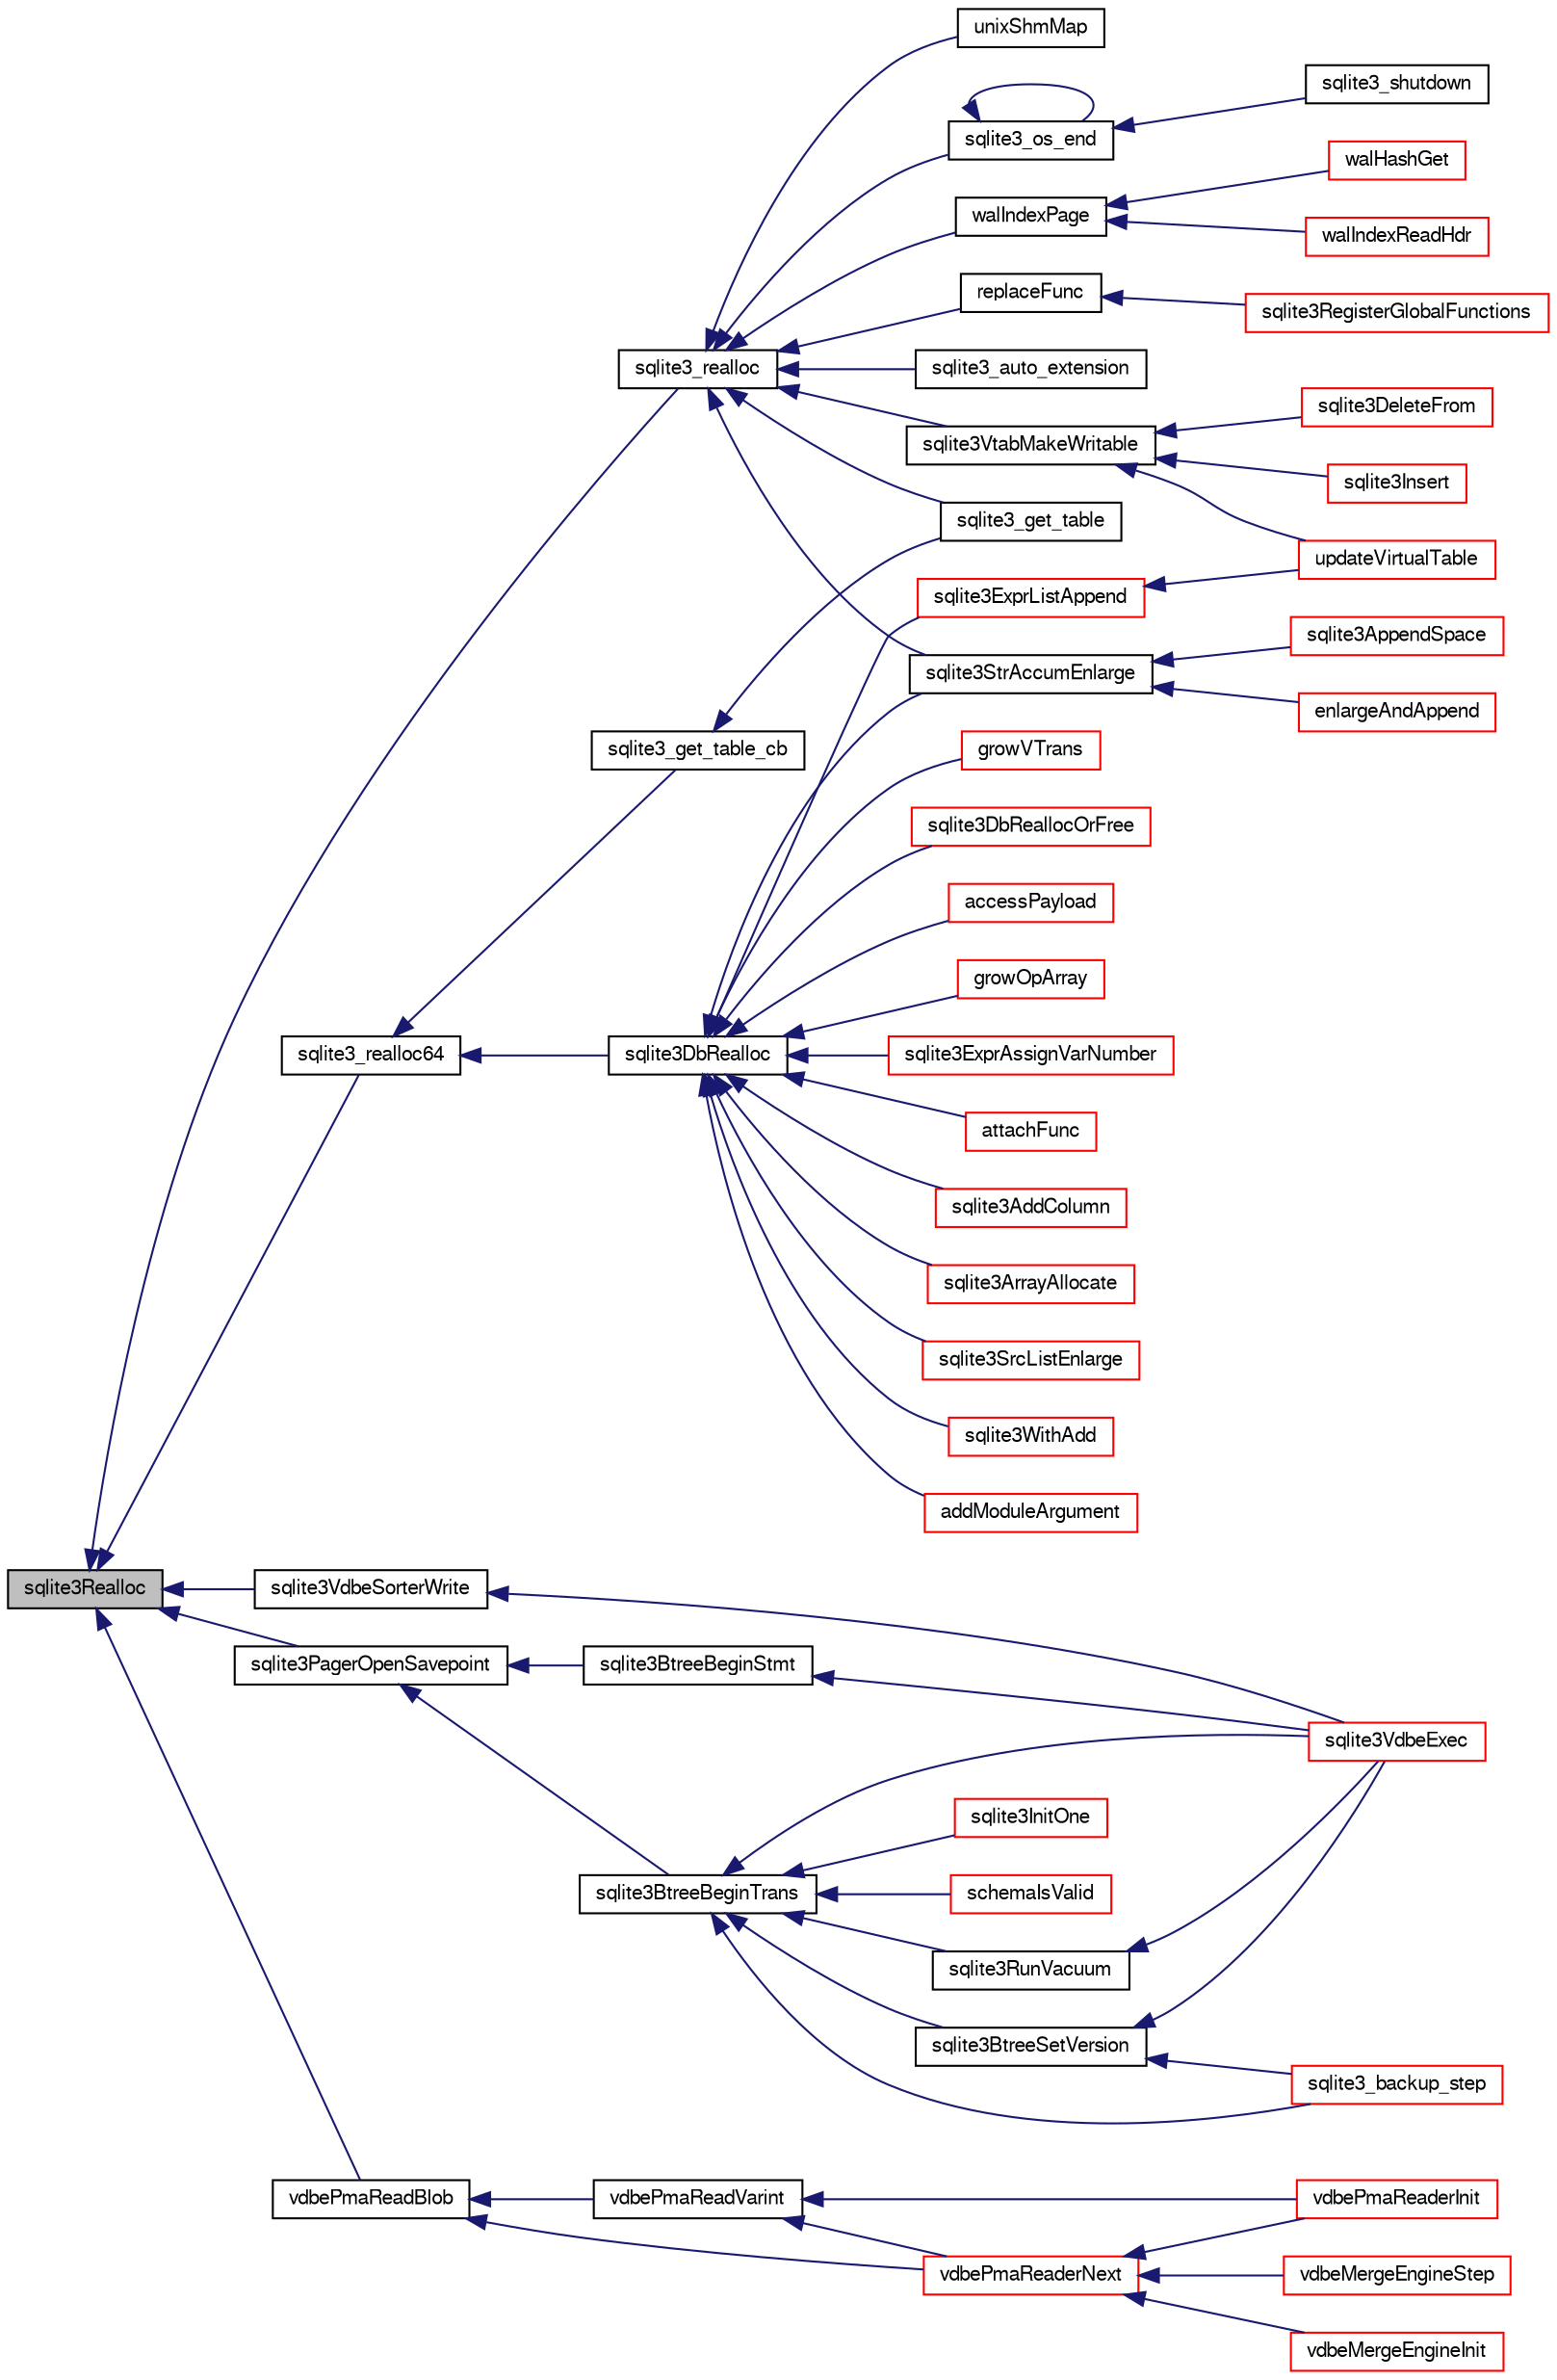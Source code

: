 digraph "sqlite3Realloc"
{
  edge [fontname="FreeSans",fontsize="10",labelfontname="FreeSans",labelfontsize="10"];
  node [fontname="FreeSans",fontsize="10",shape=record];
  rankdir="LR";
  Node667099 [label="sqlite3Realloc",height=0.2,width=0.4,color="black", fillcolor="grey75", style="filled", fontcolor="black"];
  Node667099 -> Node667100 [dir="back",color="midnightblue",fontsize="10",style="solid",fontname="FreeSans"];
  Node667100 [label="sqlite3_realloc",height=0.2,width=0.4,color="black", fillcolor="white", style="filled",URL="$sqlite3_8h.html#a627f0eeface58024ef47403d8cc76b35"];
  Node667100 -> Node667101 [dir="back",color="midnightblue",fontsize="10",style="solid",fontname="FreeSans"];
  Node667101 [label="sqlite3StrAccumEnlarge",height=0.2,width=0.4,color="black", fillcolor="white", style="filled",URL="$sqlite3_8c.html#a38976500a97c69d65086eeccca82dd96"];
  Node667101 -> Node667102 [dir="back",color="midnightblue",fontsize="10",style="solid",fontname="FreeSans"];
  Node667102 [label="sqlite3AppendSpace",height=0.2,width=0.4,color="red", fillcolor="white", style="filled",URL="$sqlite3_8c.html#aefd38a5afc0020d4a93855c3ee7c63a8"];
  Node667101 -> Node667963 [dir="back",color="midnightblue",fontsize="10",style="solid",fontname="FreeSans"];
  Node667963 [label="enlargeAndAppend",height=0.2,width=0.4,color="red", fillcolor="white", style="filled",URL="$sqlite3_8c.html#a25b21e61dc0883d849890eaa8a18088a"];
  Node667100 -> Node667534 [dir="back",color="midnightblue",fontsize="10",style="solid",fontname="FreeSans"];
  Node667534 [label="unixShmMap",height=0.2,width=0.4,color="black", fillcolor="white", style="filled",URL="$sqlite3_8c.html#aeaa77f0ab08a4f4ee5f86e8c9727e974"];
  Node667100 -> Node667388 [dir="back",color="midnightblue",fontsize="10",style="solid",fontname="FreeSans"];
  Node667388 [label="sqlite3_os_end",height=0.2,width=0.4,color="black", fillcolor="white", style="filled",URL="$sqlite3_8h.html#a2288c95881ecca13d994e42b6a958906"];
  Node667388 -> Node667388 [dir="back",color="midnightblue",fontsize="10",style="solid",fontname="FreeSans"];
  Node667388 -> Node667389 [dir="back",color="midnightblue",fontsize="10",style="solid",fontname="FreeSans"];
  Node667389 [label="sqlite3_shutdown",height=0.2,width=0.4,color="black", fillcolor="white", style="filled",URL="$sqlite3_8h.html#aeaf9947fe863ba3d3aca061475e3af2e"];
  Node667100 -> Node667967 [dir="back",color="midnightblue",fontsize="10",style="solid",fontname="FreeSans"];
  Node667967 [label="walIndexPage",height=0.2,width=0.4,color="black", fillcolor="white", style="filled",URL="$sqlite3_8c.html#affd3251fd1aa1218170d421177256e24"];
  Node667967 -> Node667968 [dir="back",color="midnightblue",fontsize="10",style="solid",fontname="FreeSans"];
  Node667968 [label="walHashGet",height=0.2,width=0.4,color="red", fillcolor="white", style="filled",URL="$sqlite3_8c.html#ae19bbc16575c591b6e0aee0aed2cfaf3"];
  Node667967 -> Node667645 [dir="back",color="midnightblue",fontsize="10",style="solid",fontname="FreeSans"];
  Node667645 [label="walIndexReadHdr",height=0.2,width=0.4,color="red", fillcolor="white", style="filled",URL="$sqlite3_8c.html#a66529e9c71a2bef92c4eb34bdd3a72a2"];
  Node667100 -> Node667672 [dir="back",color="midnightblue",fontsize="10",style="solid",fontname="FreeSans"];
  Node667672 [label="replaceFunc",height=0.2,width=0.4,color="black", fillcolor="white", style="filled",URL="$sqlite3_8c.html#a752b98a7c55d204c397a4902b49b1ce4"];
  Node667672 -> Node667380 [dir="back",color="midnightblue",fontsize="10",style="solid",fontname="FreeSans"];
  Node667380 [label="sqlite3RegisterGlobalFunctions",height=0.2,width=0.4,color="red", fillcolor="white", style="filled",URL="$sqlite3_8c.html#a9f75bd111010f29e1b8d74344473c4ec"];
  Node667100 -> Node667924 [dir="back",color="midnightblue",fontsize="10",style="solid",fontname="FreeSans"];
  Node667924 [label="sqlite3_auto_extension",height=0.2,width=0.4,color="black", fillcolor="white", style="filled",URL="$sqlite3_8h.html#a85a95b45e94f6bcd52aa39b6acdb36d7"];
  Node667100 -> Node667301 [dir="back",color="midnightblue",fontsize="10",style="solid",fontname="FreeSans"];
  Node667301 [label="sqlite3_get_table",height=0.2,width=0.4,color="black", fillcolor="white", style="filled",URL="$sqlite3_8h.html#a5effeac4e12df57beaa35c5be1f61579"];
  Node667100 -> Node667976 [dir="back",color="midnightblue",fontsize="10",style="solid",fontname="FreeSans"];
  Node667976 [label="sqlite3VtabMakeWritable",height=0.2,width=0.4,color="black", fillcolor="white", style="filled",URL="$sqlite3_8c.html#a58c646608238d2619371c3e8b6bc0d86"];
  Node667976 -> Node667152 [dir="back",color="midnightblue",fontsize="10",style="solid",fontname="FreeSans"];
  Node667152 [label="sqlite3DeleteFrom",height=0.2,width=0.4,color="red", fillcolor="white", style="filled",URL="$sqlite3_8c.html#ab9b4b45349188b49eabb23f94608a091"];
  Node667976 -> Node667161 [dir="back",color="midnightblue",fontsize="10",style="solid",fontname="FreeSans"];
  Node667161 [label="sqlite3Insert",height=0.2,width=0.4,color="red", fillcolor="white", style="filled",URL="$sqlite3_8c.html#a5b17c9c2000bae6bdff8e6be48d7dc2b"];
  Node667976 -> Node667228 [dir="back",color="midnightblue",fontsize="10",style="solid",fontname="FreeSans"];
  Node667228 [label="updateVirtualTable",height=0.2,width=0.4,color="red", fillcolor="white", style="filled",URL="$sqlite3_8c.html#a740220531db9293c39a2cdd7da3f74e1"];
  Node667099 -> Node667804 [dir="back",color="midnightblue",fontsize="10",style="solid",fontname="FreeSans"];
  Node667804 [label="sqlite3_realloc64",height=0.2,width=0.4,color="black", fillcolor="white", style="filled",URL="$sqlite3_8h.html#afe88c85e9f864a3fd92941cad197245d"];
  Node667804 -> Node667805 [dir="back",color="midnightblue",fontsize="10",style="solid",fontname="FreeSans"];
  Node667805 [label="sqlite3DbRealloc",height=0.2,width=0.4,color="black", fillcolor="white", style="filled",URL="$sqlite3_8c.html#ae028f4902a9d29bcaf310ff289ee87dc"];
  Node667805 -> Node667806 [dir="back",color="midnightblue",fontsize="10",style="solid",fontname="FreeSans"];
  Node667806 [label="sqlite3DbReallocOrFree",height=0.2,width=0.4,color="red", fillcolor="white", style="filled",URL="$sqlite3_8c.html#a532a9fd62eeb46b61885a0fff075231c"];
  Node667805 -> Node667101 [dir="back",color="midnightblue",fontsize="10",style="solid",fontname="FreeSans"];
  Node667805 -> Node667444 [dir="back",color="midnightblue",fontsize="10",style="solid",fontname="FreeSans"];
  Node667444 [label="accessPayload",height=0.2,width=0.4,color="red", fillcolor="white", style="filled",URL="$sqlite3_8c.html#acf70e6d3cb6afd54d677b3dffb6959d2"];
  Node667805 -> Node667870 [dir="back",color="midnightblue",fontsize="10",style="solid",fontname="FreeSans"];
  Node667870 [label="growOpArray",height=0.2,width=0.4,color="red", fillcolor="white", style="filled",URL="$sqlite3_8c.html#adb00b9ead01ffe0d757d5a6d0853ada5"];
  Node667805 -> Node667908 [dir="back",color="midnightblue",fontsize="10",style="solid",fontname="FreeSans"];
  Node667908 [label="sqlite3ExprAssignVarNumber",height=0.2,width=0.4,color="red", fillcolor="white", style="filled",URL="$sqlite3_8c.html#a45b43a9c178c9817da16ab471ac2fce5"];
  Node667805 -> Node667263 [dir="back",color="midnightblue",fontsize="10",style="solid",fontname="FreeSans"];
  Node667263 [label="sqlite3ExprListAppend",height=0.2,width=0.4,color="red", fillcolor="white", style="filled",URL="$sqlite3_8c.html#a2c227f0b97e0e31b120c702fae2b7409"];
  Node667263 -> Node667228 [dir="back",color="midnightblue",fontsize="10",style="solid",fontname="FreeSans"];
  Node667805 -> Node667135 [dir="back",color="midnightblue",fontsize="10",style="solid",fontname="FreeSans"];
  Node667135 [label="attachFunc",height=0.2,width=0.4,color="red", fillcolor="white", style="filled",URL="$sqlite3_8c.html#a69cb751a7da501b9a0aa37e0d7c3eaf7"];
  Node667805 -> Node667909 [dir="back",color="midnightblue",fontsize="10",style="solid",fontname="FreeSans"];
  Node667909 [label="sqlite3AddColumn",height=0.2,width=0.4,color="red", fillcolor="white", style="filled",URL="$sqlite3_8c.html#a594ae02479b9387b1e2d4a4408b984b0"];
  Node667805 -> Node667910 [dir="back",color="midnightblue",fontsize="10",style="solid",fontname="FreeSans"];
  Node667910 [label="sqlite3ArrayAllocate",height=0.2,width=0.4,color="red", fillcolor="white", style="filled",URL="$sqlite3_8c.html#a86f4a46ea74d87f845a4f93bb4219646"];
  Node667805 -> Node667917 [dir="back",color="midnightblue",fontsize="10",style="solid",fontname="FreeSans"];
  Node667917 [label="sqlite3SrcListEnlarge",height=0.2,width=0.4,color="red", fillcolor="white", style="filled",URL="$sqlite3_8c.html#aac45cc6a2a4e23a49a88ff54b09b5a2b"];
  Node667805 -> Node667269 [dir="back",color="midnightblue",fontsize="10",style="solid",fontname="FreeSans"];
  Node667269 [label="sqlite3WithAdd",height=0.2,width=0.4,color="red", fillcolor="white", style="filled",URL="$sqlite3_8c.html#ac0c00d03610249b6b093e9c595cf1d5f"];
  Node667805 -> Node667918 [dir="back",color="midnightblue",fontsize="10",style="solid",fontname="FreeSans"];
  Node667918 [label="addModuleArgument",height=0.2,width=0.4,color="red", fillcolor="white", style="filled",URL="$sqlite3_8c.html#a3020ed4a4b05f9a18e8ab695a182ce92"];
  Node667805 -> Node667921 [dir="back",color="midnightblue",fontsize="10",style="solid",fontname="FreeSans"];
  Node667921 [label="growVTrans",height=0.2,width=0.4,color="red", fillcolor="white", style="filled",URL="$sqlite3_8c.html#aa5faa1578b20b8eb26ac5a4512b31441"];
  Node667804 -> Node667612 [dir="back",color="midnightblue",fontsize="10",style="solid",fontname="FreeSans"];
  Node667612 [label="sqlite3_get_table_cb",height=0.2,width=0.4,color="black", fillcolor="white", style="filled",URL="$sqlite3_8c.html#a1dbaba1b543953c0dade97357c5866b1"];
  Node667612 -> Node667301 [dir="back",color="midnightblue",fontsize="10",style="solid",fontname="FreeSans"];
  Node667099 -> Node667641 [dir="back",color="midnightblue",fontsize="10",style="solid",fontname="FreeSans"];
  Node667641 [label="sqlite3PagerOpenSavepoint",height=0.2,width=0.4,color="black", fillcolor="white", style="filled",URL="$sqlite3_8c.html#a5b4b3aed3fa0147c327fa7497e25be98"];
  Node667641 -> Node667439 [dir="back",color="midnightblue",fontsize="10",style="solid",fontname="FreeSans"];
  Node667439 [label="sqlite3BtreeBeginTrans",height=0.2,width=0.4,color="black", fillcolor="white", style="filled",URL="$sqlite3_8c.html#a52d6706df15c67c22aa7d0e290c16bf5"];
  Node667439 -> Node667440 [dir="back",color="midnightblue",fontsize="10",style="solid",fontname="FreeSans"];
  Node667440 [label="sqlite3BtreeSetVersion",height=0.2,width=0.4,color="black", fillcolor="white", style="filled",URL="$sqlite3_8c.html#a2db3061b5c557699a47415ca0342ba01"];
  Node667440 -> Node667320 [dir="back",color="midnightblue",fontsize="10",style="solid",fontname="FreeSans"];
  Node667320 [label="sqlite3_backup_step",height=0.2,width=0.4,color="red", fillcolor="white", style="filled",URL="$sqlite3_8h.html#a1699b75e98d082eebc465a9e64c35269"];
  Node667440 -> Node667132 [dir="back",color="midnightblue",fontsize="10",style="solid",fontname="FreeSans"];
  Node667132 [label="sqlite3VdbeExec",height=0.2,width=0.4,color="red", fillcolor="white", style="filled",URL="$sqlite3_8c.html#a8ce40a614bdc56719c4d642b1e4dfb21"];
  Node667439 -> Node667320 [dir="back",color="midnightblue",fontsize="10",style="solid",fontname="FreeSans"];
  Node667439 -> Node667132 [dir="back",color="midnightblue",fontsize="10",style="solid",fontname="FreeSans"];
  Node667439 -> Node667133 [dir="back",color="midnightblue",fontsize="10",style="solid",fontname="FreeSans"];
  Node667133 [label="sqlite3InitOne",height=0.2,width=0.4,color="red", fillcolor="white", style="filled",URL="$sqlite3_8c.html#ac4318b25df65269906b0379251fe9b85"];
  Node667439 -> Node667318 [dir="back",color="midnightblue",fontsize="10",style="solid",fontname="FreeSans"];
  Node667318 [label="schemaIsValid",height=0.2,width=0.4,color="red", fillcolor="white", style="filled",URL="$sqlite3_8c.html#a7c466fe28e7ca6f46b8bf72c46d9738d"];
  Node667439 -> Node667293 [dir="back",color="midnightblue",fontsize="10",style="solid",fontname="FreeSans"];
  Node667293 [label="sqlite3RunVacuum",height=0.2,width=0.4,color="black", fillcolor="white", style="filled",URL="$sqlite3_8c.html#a5e83ddc7b3e7e8e79ad5d1fc92de1d2f"];
  Node667293 -> Node667132 [dir="back",color="midnightblue",fontsize="10",style="solid",fontname="FreeSans"];
  Node667641 -> Node667642 [dir="back",color="midnightblue",fontsize="10",style="solid",fontname="FreeSans"];
  Node667642 [label="sqlite3BtreeBeginStmt",height=0.2,width=0.4,color="black", fillcolor="white", style="filled",URL="$sqlite3_8c.html#ab0f7f15665a2d93234e9309410841b1d"];
  Node667642 -> Node667132 [dir="back",color="midnightblue",fontsize="10",style="solid",fontname="FreeSans"];
  Node667099 -> Node667977 [dir="back",color="midnightblue",fontsize="10",style="solid",fontname="FreeSans"];
  Node667977 [label="vdbePmaReadBlob",height=0.2,width=0.4,color="black", fillcolor="white", style="filled",URL="$sqlite3_8c.html#a304cb013c04dad8db7d758f6ed5cd3f5"];
  Node667977 -> Node667978 [dir="back",color="midnightblue",fontsize="10",style="solid",fontname="FreeSans"];
  Node667978 [label="vdbePmaReadVarint",height=0.2,width=0.4,color="black", fillcolor="white", style="filled",URL="$sqlite3_8c.html#a230651a7f4509d1a0e6059c8cd9cca12"];
  Node667978 -> Node667693 [dir="back",color="midnightblue",fontsize="10",style="solid",fontname="FreeSans"];
  Node667693 [label="vdbePmaReaderNext",height=0.2,width=0.4,color="red", fillcolor="white", style="filled",URL="$sqlite3_8c.html#af63a38a01ef1374e7a717f83c2ccf648"];
  Node667693 -> Node667694 [dir="back",color="midnightblue",fontsize="10",style="solid",fontname="FreeSans"];
  Node667694 [label="vdbePmaReaderInit",height=0.2,width=0.4,color="red", fillcolor="white", style="filled",URL="$sqlite3_8c.html#a721a310daa0db281ae2ec97c1e330853"];
  Node667693 -> Node667688 [dir="back",color="midnightblue",fontsize="10",style="solid",fontname="FreeSans"];
  Node667688 [label="vdbeMergeEngineStep",height=0.2,width=0.4,color="red", fillcolor="white", style="filled",URL="$sqlite3_8c.html#a36af2b5bd30bb2d097a185ce7b349aed"];
  Node667693 -> Node667698 [dir="back",color="midnightblue",fontsize="10",style="solid",fontname="FreeSans"];
  Node667698 [label="vdbeMergeEngineInit",height=0.2,width=0.4,color="red", fillcolor="white", style="filled",URL="$sqlite3_8c.html#aa3c8bfc9bbc60c4bc1402369750c8c1f"];
  Node667978 -> Node667694 [dir="back",color="midnightblue",fontsize="10",style="solid",fontname="FreeSans"];
  Node667977 -> Node667693 [dir="back",color="midnightblue",fontsize="10",style="solid",fontname="FreeSans"];
  Node667099 -> Node667686 [dir="back",color="midnightblue",fontsize="10",style="solid",fontname="FreeSans"];
  Node667686 [label="sqlite3VdbeSorterWrite",height=0.2,width=0.4,color="black", fillcolor="white", style="filled",URL="$sqlite3_8c.html#a1285a5dd9fee5078593b3cda07911c39"];
  Node667686 -> Node667132 [dir="back",color="midnightblue",fontsize="10",style="solid",fontname="FreeSans"];
}
